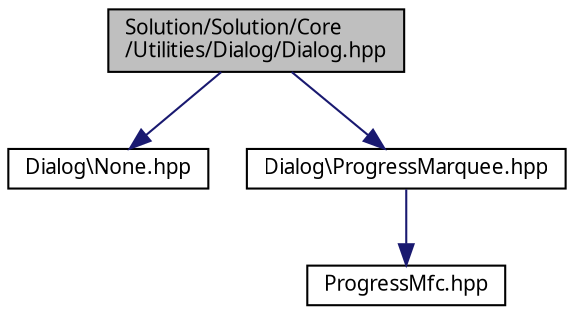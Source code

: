 digraph "Solution/Solution/Core/Utilities/Dialog/Dialog.hpp"
{
 // INTERACTIVE_SVG=YES
  edge [fontname="Verdana",fontsize="10",labelfontname="Verdana",labelfontsize="10"];
  node [fontname="Verdana",fontsize="10",shape=record];
  Node1 [label="Solution/Solution/Core\l/Utilities/Dialog/Dialog.hpp",height=0.2,width=0.4,color="black", fillcolor="grey75", style="filled", fontcolor="black"];
  Node1 -> Node2 [color="midnightblue",fontsize="10",style="solid",fontname="Verdana"];
  Node2 [label="Dialog\\None.hpp",height=0.2,width=0.4,color="black", fillcolor="white", style="filled",URL="$_none_8hpp_source.html"];
  Node1 -> Node3 [color="midnightblue",fontsize="10",style="solid",fontname="Verdana"];
  Node3 [label="Dialog\\ProgressMarquee.hpp",height=0.2,width=0.4,color="black", fillcolor="white", style="filled",URL="$_progress_marquee_8hpp_source.html"];
  Node3 -> Node4 [color="midnightblue",fontsize="10",style="solid",fontname="Verdana"];
  Node4 [label="ProgressMfc.hpp",height=0.2,width=0.4,color="black", fillcolor="white", style="filled",URL="$_progress_mfc_8hpp_source.html"];
}
